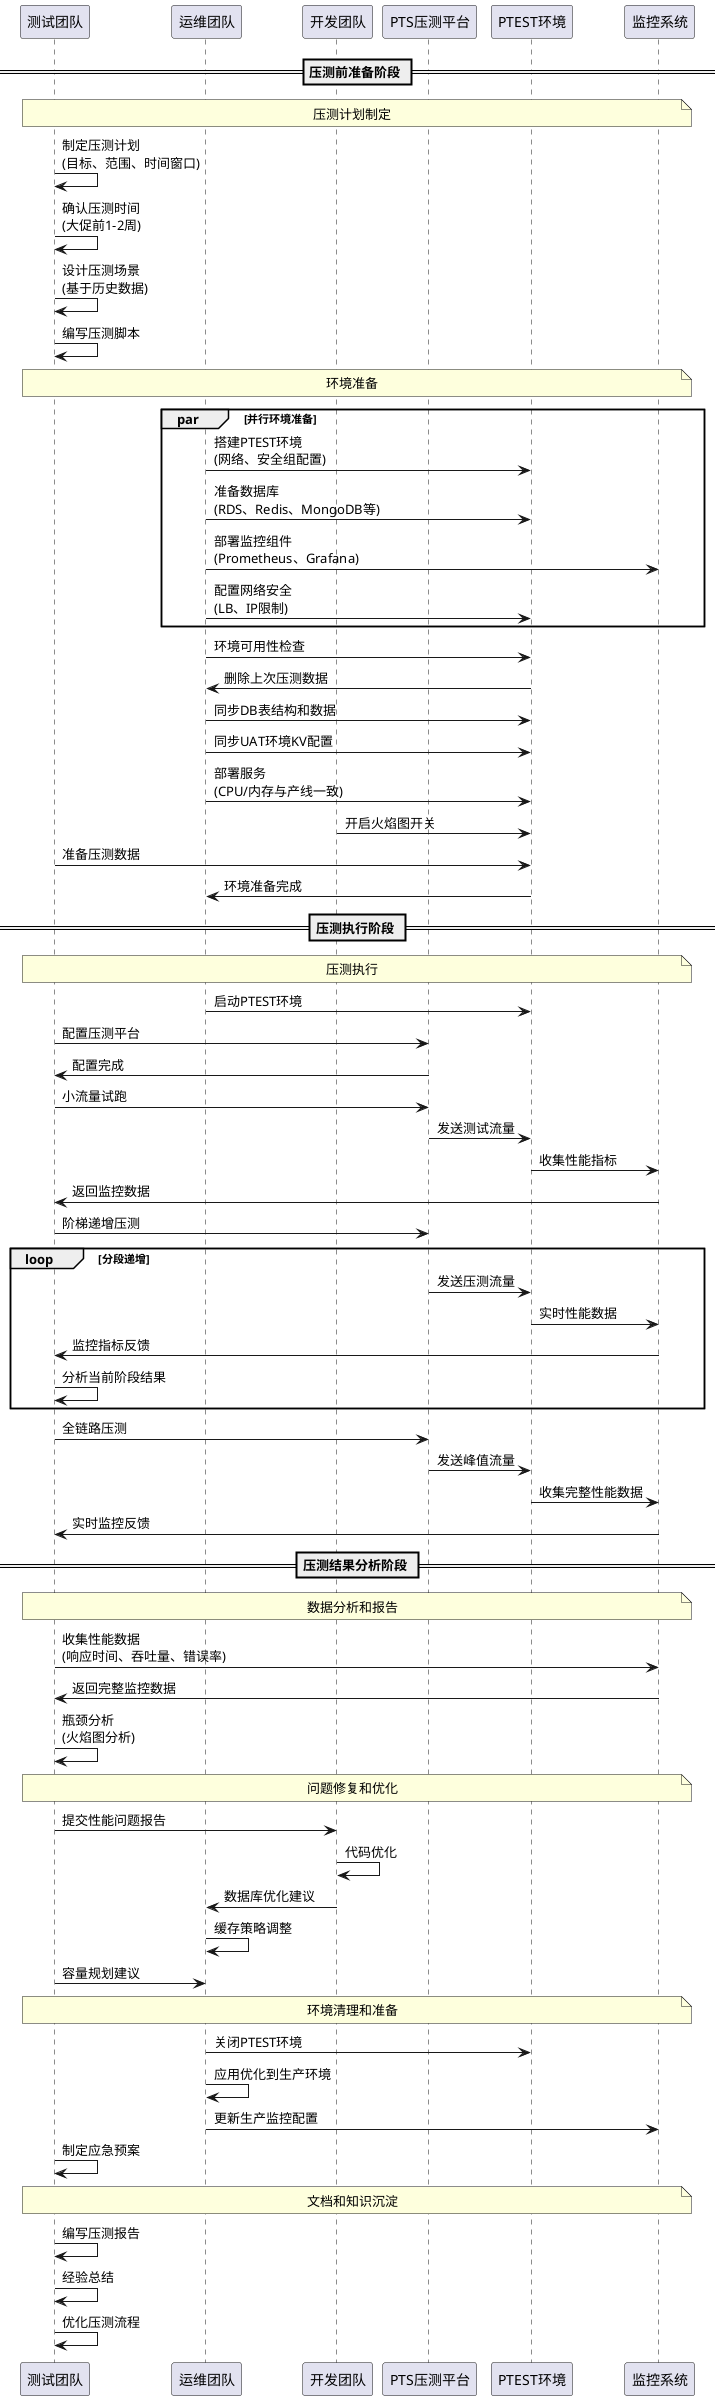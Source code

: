@startuml 全链路压测流程图

participant "测试团队" as Test
participant "运维团队" as Ops
participant "开发团队" as Dev
participant "PTS压测平台" as PTS
participant "PTEST环境" as ENV
participant "监控系统" as Monitor

== 压测前准备阶段 ==

note over Test, Monitor : 压测计划制定
Test -> Test : 制定压测计划\n(目标、范围、时间窗口)
Test -> Test : 确认压测时间\n(大促前1-2周)
Test -> Test : 设计压测场景\n(基于历史数据)
Test -> Test : 编写压测脚本

note over Test, Monitor : 环境准备
par 并行环境准备
    Ops -> ENV : 搭建PTEST环境\n(网络、安全组配置)
    Ops -> ENV : 准备数据库\n(RDS、Redis、MongoDB等)
    Ops -> Monitor : 部署监控组件\n(Prometheus、Grafana)
    Ops -> ENV : 配置网络安全\n(LB、IP限制)
end

Ops -> ENV : 环境可用性检查
ENV -> Ops : 删除上次压测数据
Ops -> ENV : 同步DB表结构和数据
Ops -> ENV : 同步UAT环境KV配置
Ops -> ENV : 部署服务\n(CPU/内存与产线一致)
Dev -> ENV : 开启火焰图开关
Test -> ENV : 准备压测数据

ENV -> Ops : 环境准备完成

== 压测执行阶段 ==

note over Test, Monitor : 压测执行
Ops -> ENV : 启动PTEST环境
Test -> PTS : 配置压测平台
PTS -> Test : 配置完成

Test -> PTS : 小流量试跑
PTS -> ENV : 发送测试流量
ENV -> Monitor : 收集性能指标
Monitor -> Test : 返回监控数据

Test -> PTS : 阶梯递增压测
loop 分段递增
    PTS -> ENV : 发送压测流量
    ENV -> Monitor : 实时性能数据
    Monitor -> Test : 监控指标反馈
    Test -> Test : 分析当前阶段结果
end

Test -> PTS : 全链路压测
PTS -> ENV : 发送峰值流量
ENV -> Monitor : 收集完整性能数据
Monitor -> Test : 实时监控反馈

== 压测结果分析阶段 ==

note over Test, Monitor : 数据分析和报告
Test -> Monitor : 收集性能数据\n(响应时间、吞吐量、错误率)
Monitor -> Test : 返回完整监控数据
Test -> Test : 瓶颈分析\n(火焰图分析)

note over Test, Monitor : 问题修复和优化
Test -> Dev : 提交性能问题报告
Dev -> Dev : 代码优化
Dev -> Ops : 数据库优化建议
Ops -> Ops : 缓存策略调整
Test -> Ops : 容量规划建议

note over Test, Monitor : 环境清理和准备
Ops -> ENV : 关闭PTEST环境
Ops -> Ops : 应用优化到生产环境
Ops -> Monitor : 更新生产监控配置
Test -> Test : 制定应急预案

note over Test, Monitor : 文档和知识沉淀
Test -> Test : 编写压测报告
Test -> Test : 经验总结
Test -> Test : 优化压测流程

@enduml
